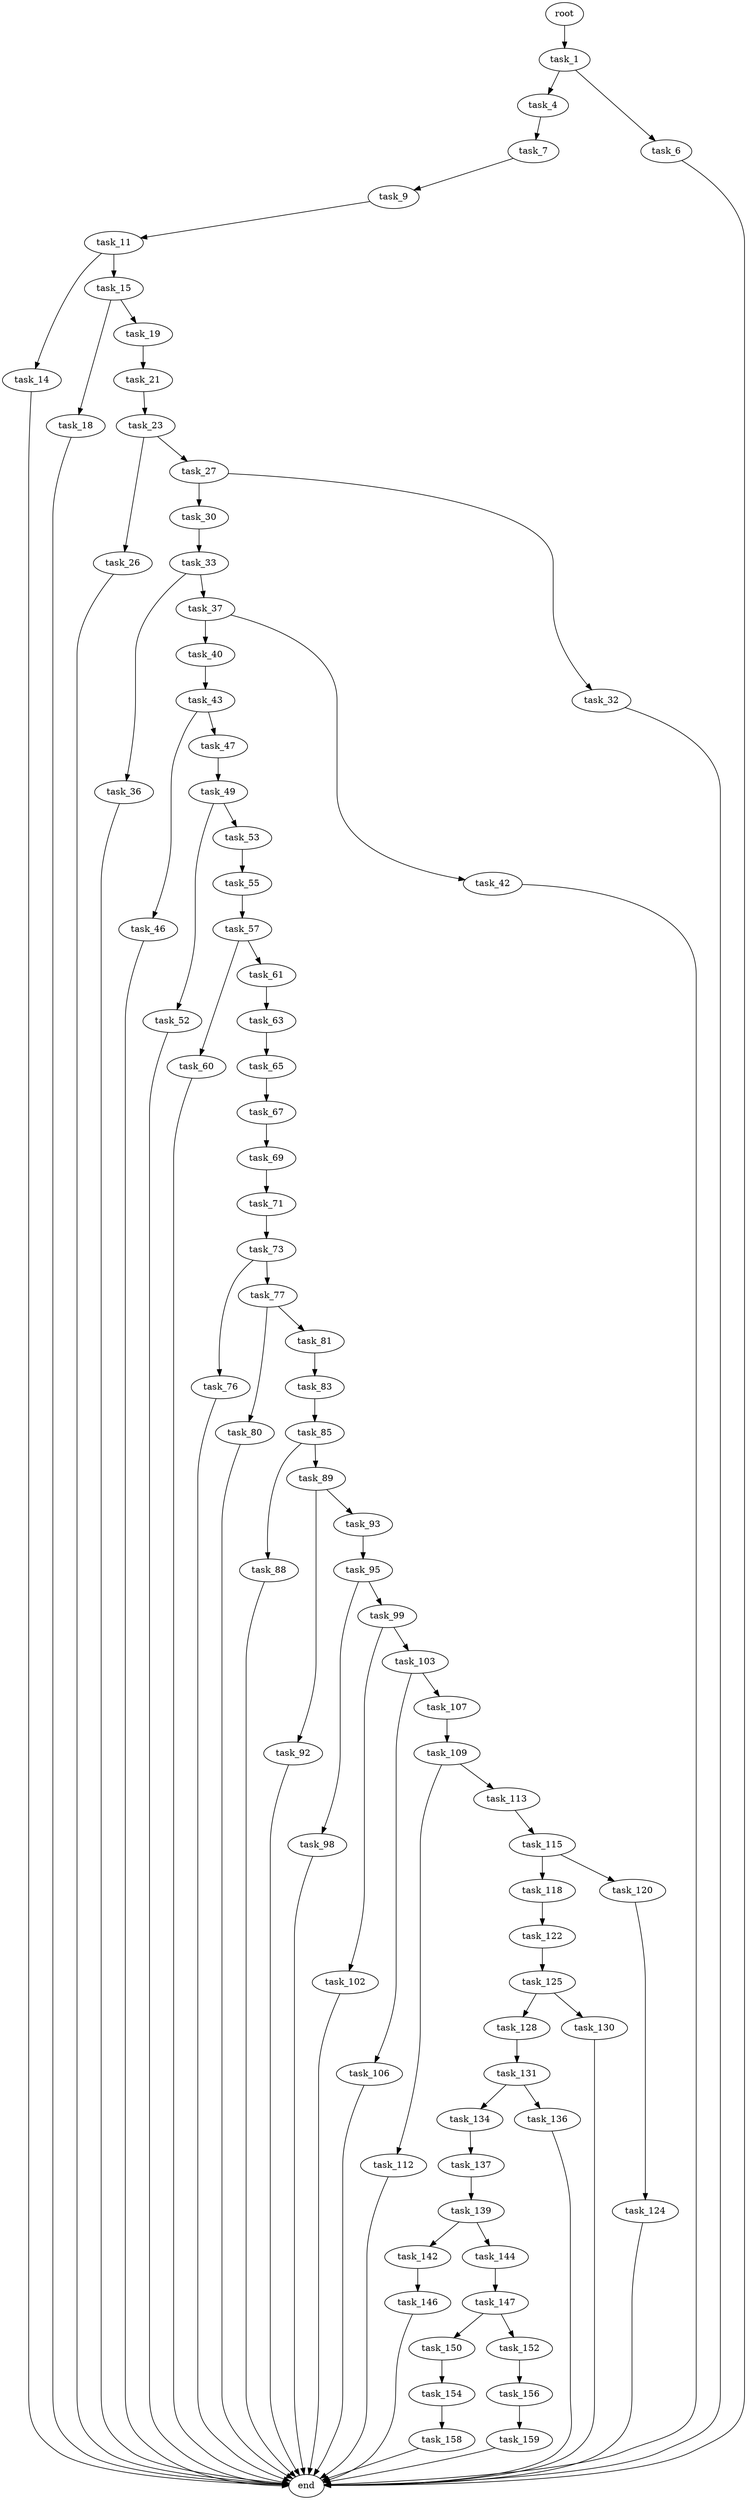 digraph G {
  root [size="0.000000"];
  task_1 [size="65205027991.000000"];
  task_4 [size="7252914222.000000"];
  task_6 [size="35674858764.000000"];
  task_7 [size="782757789696.000000"];
  end [size="0.000000"];
  task_9 [size="530219970008.000000"];
  task_11 [size="173786407224.000000"];
  task_14 [size="82218727776.000000"];
  task_15 [size="4003216338.000000"];
  task_18 [size="230096350796.000000"];
  task_19 [size="443748117848.000000"];
  task_21 [size="767937368923.000000"];
  task_23 [size="782757789696.000000"];
  task_26 [size="549755813888.000000"];
  task_27 [size="89757315376.000000"];
  task_30 [size="583669764018.000000"];
  task_32 [size="7971200280.000000"];
  task_33 [size="10076778678.000000"];
  task_36 [size="98014453471.000000"];
  task_37 [size="137888539168.000000"];
  task_40 [size="28991029248.000000"];
  task_42 [size="16587953850.000000"];
  task_43 [size="272658544826.000000"];
  task_46 [size="782757789696.000000"];
  task_47 [size="6625204345.000000"];
  task_49 [size="231928233984.000000"];
  task_52 [size="15756744614.000000"];
  task_53 [size="30889213983.000000"];
  task_55 [size="21008062884.000000"];
  task_57 [size="8589934592.000000"];
  task_60 [size="231928233984.000000"];
  task_61 [size="549755813888.000000"];
  task_63 [size="1765014351.000000"];
  task_65 [size="1073741824000.000000"];
  task_67 [size="27968978274.000000"];
  task_69 [size="368293445632.000000"];
  task_71 [size="28991029248.000000"];
  task_73 [size="8589934592.000000"];
  task_76 [size="307351713579.000000"];
  task_77 [size="40211519912.000000"];
  task_80 [size="782757789696.000000"];
  task_81 [size="669974756526.000000"];
  task_83 [size="636291376429.000000"];
  task_85 [size="450657649364.000000"];
  task_88 [size="5331939426.000000"];
  task_89 [size="18005720648.000000"];
  task_92 [size="5205153767.000000"];
  task_93 [size="51313214505.000000"];
  task_95 [size="13699615846.000000"];
  task_98 [size="8589934592.000000"];
  task_99 [size="66241980495.000000"];
  task_102 [size="101582463495.000000"];
  task_103 [size="844102820.000000"];
  task_106 [size="782757789696.000000"];
  task_107 [size="76399605875.000000"];
  task_109 [size="549755813888.000000"];
  task_112 [size="1073741824000.000000"];
  task_113 [size="32340245886.000000"];
  task_115 [size="136536928193.000000"];
  task_118 [size="576078574072.000000"];
  task_120 [size="782757789696.000000"];
  task_122 [size="131233390028.000000"];
  task_124 [size="28991029248.000000"];
  task_125 [size="1073741824000.000000"];
  task_128 [size="201952498296.000000"];
  task_130 [size="189465536760.000000"];
  task_131 [size="37607387592.000000"];
  task_134 [size="10728344519.000000"];
  task_136 [size="29949503922.000000"];
  task_137 [size="40662612757.000000"];
  task_139 [size="31935161321.000000"];
  task_142 [size="22780770602.000000"];
  task_144 [size="295095733050.000000"];
  task_146 [size="35006957308.000000"];
  task_147 [size="11179206837.000000"];
  task_150 [size="25290873587.000000"];
  task_152 [size="439056424977.000000"];
  task_154 [size="15365284612.000000"];
  task_156 [size="33603025388.000000"];
  task_158 [size="258844296759.000000"];
  task_159 [size="782757789696.000000"];

  root -> task_1 [size="1.000000"];
  task_1 -> task_4 [size="75497472.000000"];
  task_1 -> task_6 [size="75497472.000000"];
  task_4 -> task_7 [size="134217728.000000"];
  task_6 -> end [size="1.000000"];
  task_7 -> task_9 [size="679477248.000000"];
  task_9 -> task_11 [size="679477248.000000"];
  task_11 -> task_14 [size="134217728.000000"];
  task_11 -> task_15 [size="134217728.000000"];
  task_14 -> end [size="1.000000"];
  task_15 -> task_18 [size="75497472.000000"];
  task_15 -> task_19 [size="75497472.000000"];
  task_18 -> end [size="1.000000"];
  task_19 -> task_21 [size="411041792.000000"];
  task_21 -> task_23 [size="679477248.000000"];
  task_23 -> task_26 [size="679477248.000000"];
  task_23 -> task_27 [size="679477248.000000"];
  task_26 -> end [size="1.000000"];
  task_27 -> task_30 [size="75497472.000000"];
  task_27 -> task_32 [size="75497472.000000"];
  task_30 -> task_33 [size="411041792.000000"];
  task_32 -> end [size="1.000000"];
  task_33 -> task_36 [size="301989888.000000"];
  task_33 -> task_37 [size="301989888.000000"];
  task_36 -> end [size="1.000000"];
  task_37 -> task_40 [size="301989888.000000"];
  task_37 -> task_42 [size="301989888.000000"];
  task_40 -> task_43 [size="75497472.000000"];
  task_42 -> end [size="1.000000"];
  task_43 -> task_46 [size="411041792.000000"];
  task_43 -> task_47 [size="411041792.000000"];
  task_46 -> end [size="1.000000"];
  task_47 -> task_49 [size="209715200.000000"];
  task_49 -> task_52 [size="301989888.000000"];
  task_49 -> task_53 [size="301989888.000000"];
  task_52 -> end [size="1.000000"];
  task_53 -> task_55 [size="679477248.000000"];
  task_55 -> task_57 [size="679477248.000000"];
  task_57 -> task_60 [size="33554432.000000"];
  task_57 -> task_61 [size="33554432.000000"];
  task_60 -> end [size="1.000000"];
  task_61 -> task_63 [size="536870912.000000"];
  task_63 -> task_65 [size="209715200.000000"];
  task_65 -> task_67 [size="838860800.000000"];
  task_67 -> task_69 [size="33554432.000000"];
  task_69 -> task_71 [size="411041792.000000"];
  task_71 -> task_73 [size="75497472.000000"];
  task_73 -> task_76 [size="33554432.000000"];
  task_73 -> task_77 [size="33554432.000000"];
  task_76 -> end [size="1.000000"];
  task_77 -> task_80 [size="33554432.000000"];
  task_77 -> task_81 [size="33554432.000000"];
  task_80 -> end [size="1.000000"];
  task_81 -> task_83 [size="679477248.000000"];
  task_83 -> task_85 [size="679477248.000000"];
  task_85 -> task_88 [size="536870912.000000"];
  task_85 -> task_89 [size="536870912.000000"];
  task_88 -> end [size="1.000000"];
  task_89 -> task_92 [size="411041792.000000"];
  task_89 -> task_93 [size="411041792.000000"];
  task_92 -> end [size="1.000000"];
  task_93 -> task_95 [size="209715200.000000"];
  task_95 -> task_98 [size="301989888.000000"];
  task_95 -> task_99 [size="301989888.000000"];
  task_98 -> end [size="1.000000"];
  task_99 -> task_102 [size="75497472.000000"];
  task_99 -> task_103 [size="75497472.000000"];
  task_102 -> end [size="1.000000"];
  task_103 -> task_106 [size="33554432.000000"];
  task_103 -> task_107 [size="33554432.000000"];
  task_106 -> end [size="1.000000"];
  task_107 -> task_109 [size="301989888.000000"];
  task_109 -> task_112 [size="536870912.000000"];
  task_109 -> task_113 [size="536870912.000000"];
  task_112 -> end [size="1.000000"];
  task_113 -> task_115 [size="33554432.000000"];
  task_115 -> task_118 [size="301989888.000000"];
  task_115 -> task_120 [size="301989888.000000"];
  task_118 -> task_122 [size="679477248.000000"];
  task_120 -> task_124 [size="679477248.000000"];
  task_122 -> task_125 [size="536870912.000000"];
  task_124 -> end [size="1.000000"];
  task_125 -> task_128 [size="838860800.000000"];
  task_125 -> task_130 [size="838860800.000000"];
  task_128 -> task_131 [size="134217728.000000"];
  task_130 -> end [size="1.000000"];
  task_131 -> task_134 [size="33554432.000000"];
  task_131 -> task_136 [size="33554432.000000"];
  task_134 -> task_137 [size="209715200.000000"];
  task_136 -> end [size="1.000000"];
  task_137 -> task_139 [size="679477248.000000"];
  task_139 -> task_142 [size="33554432.000000"];
  task_139 -> task_144 [size="33554432.000000"];
  task_142 -> task_146 [size="75497472.000000"];
  task_144 -> task_147 [size="209715200.000000"];
  task_146 -> end [size="1.000000"];
  task_147 -> task_150 [size="411041792.000000"];
  task_147 -> task_152 [size="411041792.000000"];
  task_150 -> task_154 [size="679477248.000000"];
  task_152 -> task_156 [size="838860800.000000"];
  task_154 -> task_158 [size="301989888.000000"];
  task_156 -> task_159 [size="679477248.000000"];
  task_158 -> end [size="1.000000"];
  task_159 -> end [size="1.000000"];
}

